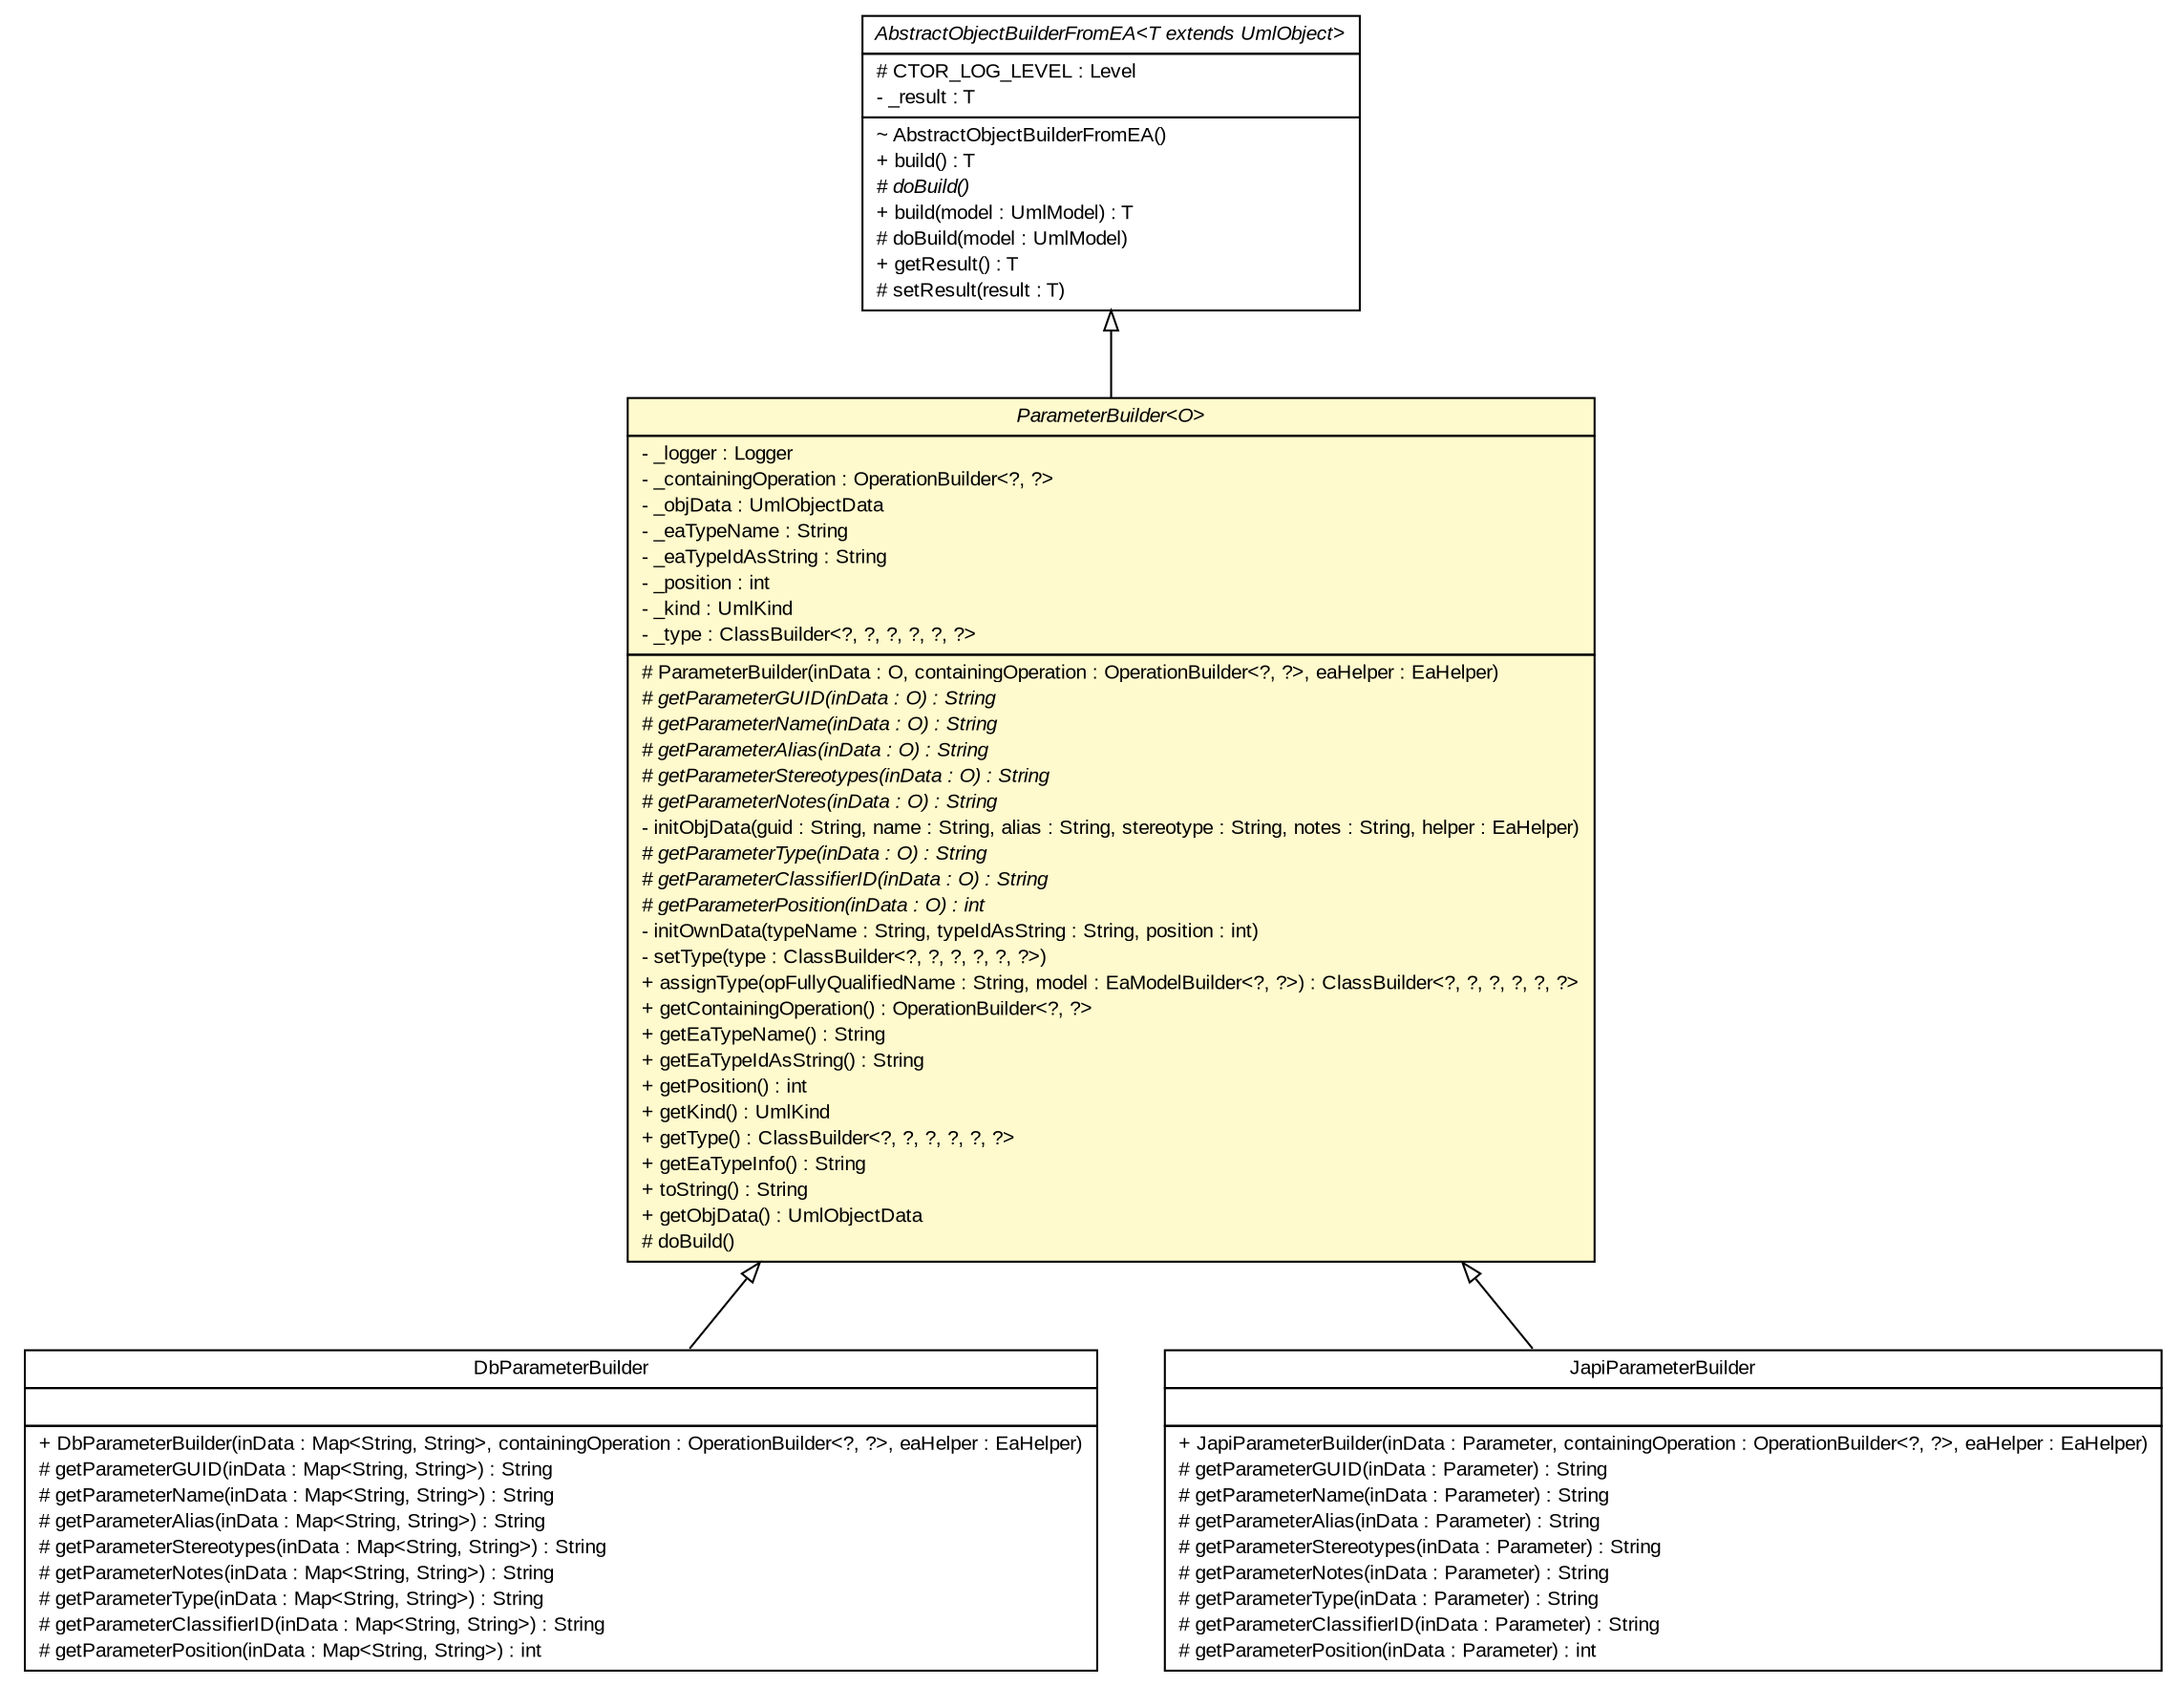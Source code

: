 #!/usr/local/bin/dot
#
# Class diagram 
# Generated by UMLGraph version R5_6_6-6-g3bdff0 (http://www.umlgraph.org/)
#

digraph G {
	edge [fontname="arial",fontsize=10,labelfontname="arial",labelfontsize=10];
	node [fontname="arial",fontsize=10,shape=plaintext];
	nodesep=0.25;
	ranksep=0.5;
	// org.tanjakostic.jcleancim.builder.ea.ParameterBuilder<O>
	c159182 [label=<<table title="org.tanjakostic.jcleancim.builder.ea.ParameterBuilder" border="0" cellborder="1" cellspacing="0" cellpadding="2" port="p" bgcolor="lemonChiffon" href="./ParameterBuilder.html">
		<tr><td><table border="0" cellspacing="0" cellpadding="1">
<tr><td align="center" balign="center"><font face="Arial Italic"> ParameterBuilder&lt;O&gt; </font></td></tr>
		</table></td></tr>
		<tr><td><table border="0" cellspacing="0" cellpadding="1">
<tr><td align="left" balign="left"> - _logger : Logger </td></tr>
<tr><td align="left" balign="left"> - _containingOperation : OperationBuilder&lt;?, ?&gt; </td></tr>
<tr><td align="left" balign="left"> - _objData : UmlObjectData </td></tr>
<tr><td align="left" balign="left"> - _eaTypeName : String </td></tr>
<tr><td align="left" balign="left"> - _eaTypeIdAsString : String </td></tr>
<tr><td align="left" balign="left"> - _position : int </td></tr>
<tr><td align="left" balign="left"> - _kind : UmlKind </td></tr>
<tr><td align="left" balign="left"> - _type : ClassBuilder&lt;?, ?, ?, ?, ?, ?&gt; </td></tr>
		</table></td></tr>
		<tr><td><table border="0" cellspacing="0" cellpadding="1">
<tr><td align="left" balign="left"> # ParameterBuilder(inData : O, containingOperation : OperationBuilder&lt;?, ?&gt;, eaHelper : EaHelper) </td></tr>
<tr><td align="left" balign="left"><font face="Arial Italic" point-size="10.0"> # getParameterGUID(inData : O) : String </font></td></tr>
<tr><td align="left" balign="left"><font face="Arial Italic" point-size="10.0"> # getParameterName(inData : O) : String </font></td></tr>
<tr><td align="left" balign="left"><font face="Arial Italic" point-size="10.0"> # getParameterAlias(inData : O) : String </font></td></tr>
<tr><td align="left" balign="left"><font face="Arial Italic" point-size="10.0"> # getParameterStereotypes(inData : O) : String </font></td></tr>
<tr><td align="left" balign="left"><font face="Arial Italic" point-size="10.0"> # getParameterNotes(inData : O) : String </font></td></tr>
<tr><td align="left" balign="left"> - initObjData(guid : String, name : String, alias : String, stereotype : String, notes : String, helper : EaHelper) </td></tr>
<tr><td align="left" balign="left"><font face="Arial Italic" point-size="10.0"> # getParameterType(inData : O) : String </font></td></tr>
<tr><td align="left" balign="left"><font face="Arial Italic" point-size="10.0"> # getParameterClassifierID(inData : O) : String </font></td></tr>
<tr><td align="left" balign="left"><font face="Arial Italic" point-size="10.0"> # getParameterPosition(inData : O) : int </font></td></tr>
<tr><td align="left" balign="left"> - initOwnData(typeName : String, typeIdAsString : String, position : int) </td></tr>
<tr><td align="left" balign="left"> - setType(type : ClassBuilder&lt;?, ?, ?, ?, ?, ?&gt;) </td></tr>
<tr><td align="left" balign="left"> + assignType(opFullyQualifiedName : String, model : EaModelBuilder&lt;?, ?&gt;) : ClassBuilder&lt;?, ?, ?, ?, ?, ?&gt; </td></tr>
<tr><td align="left" balign="left"> + getContainingOperation() : OperationBuilder&lt;?, ?&gt; </td></tr>
<tr><td align="left" balign="left"> + getEaTypeName() : String </td></tr>
<tr><td align="left" balign="left"> + getEaTypeIdAsString() : String </td></tr>
<tr><td align="left" balign="left"> + getPosition() : int </td></tr>
<tr><td align="left" balign="left"> + getKind() : UmlKind </td></tr>
<tr><td align="left" balign="left"> + getType() : ClassBuilder&lt;?, ?, ?, ?, ?, ?&gt; </td></tr>
<tr><td align="left" balign="left"> + getEaTypeInfo() : String </td></tr>
<tr><td align="left" balign="left"> + toString() : String </td></tr>
<tr><td align="left" balign="left"> + getObjData() : UmlObjectData </td></tr>
<tr><td align="left" balign="left"> # doBuild() </td></tr>
		</table></td></tr>
		</table>>, URL="./ParameterBuilder.html", fontname="arial", fontcolor="black", fontsize=10.0];
	// org.tanjakostic.jcleancim.builder.ea.AbstractObjectBuilderFromEA<T extends org.tanjakostic.jcleancim.model.UmlObject>
	c159199 [label=<<table title="org.tanjakostic.jcleancim.builder.ea.AbstractObjectBuilderFromEA" border="0" cellborder="1" cellspacing="0" cellpadding="2" port="p" href="./AbstractObjectBuilderFromEA.html">
		<tr><td><table border="0" cellspacing="0" cellpadding="1">
<tr><td align="center" balign="center"><font face="Arial Italic"> AbstractObjectBuilderFromEA&lt;T extends UmlObject&gt; </font></td></tr>
		</table></td></tr>
		<tr><td><table border="0" cellspacing="0" cellpadding="1">
<tr><td align="left" balign="left"> # CTOR_LOG_LEVEL : Level </td></tr>
<tr><td align="left" balign="left"> - _result : T </td></tr>
		</table></td></tr>
		<tr><td><table border="0" cellspacing="0" cellpadding="1">
<tr><td align="left" balign="left"> ~ AbstractObjectBuilderFromEA() </td></tr>
<tr><td align="left" balign="left"> + build() : T </td></tr>
<tr><td align="left" balign="left"><font face="Arial Italic" point-size="10.0"> # doBuild() </font></td></tr>
<tr><td align="left" balign="left"> + build(model : UmlModel) : T </td></tr>
<tr><td align="left" balign="left"> # doBuild(model : UmlModel) </td></tr>
<tr><td align="left" balign="left"> + getResult() : T </td></tr>
<tr><td align="left" balign="left"> # setResult(result : T) </td></tr>
		</table></td></tr>
		</table>>, URL="./AbstractObjectBuilderFromEA.html", fontname="arial", fontcolor="black", fontsize=10.0];
	// org.tanjakostic.jcleancim.builder.ea.db.DbParameterBuilder
	c159203 [label=<<table title="org.tanjakostic.jcleancim.builder.ea.db.DbParameterBuilder" border="0" cellborder="1" cellspacing="0" cellpadding="2" port="p" href="./db/DbParameterBuilder.html">
		<tr><td><table border="0" cellspacing="0" cellpadding="1">
<tr><td align="center" balign="center"> DbParameterBuilder </td></tr>
		</table></td></tr>
		<tr><td><table border="0" cellspacing="0" cellpadding="1">
<tr><td align="left" balign="left">  </td></tr>
		</table></td></tr>
		<tr><td><table border="0" cellspacing="0" cellpadding="1">
<tr><td align="left" balign="left"> + DbParameterBuilder(inData : Map&lt;String, String&gt;, containingOperation : OperationBuilder&lt;?, ?&gt;, eaHelper : EaHelper) </td></tr>
<tr><td align="left" balign="left"> # getParameterGUID(inData : Map&lt;String, String&gt;) : String </td></tr>
<tr><td align="left" balign="left"> # getParameterName(inData : Map&lt;String, String&gt;) : String </td></tr>
<tr><td align="left" balign="left"> # getParameterAlias(inData : Map&lt;String, String&gt;) : String </td></tr>
<tr><td align="left" balign="left"> # getParameterStereotypes(inData : Map&lt;String, String&gt;) : String </td></tr>
<tr><td align="left" balign="left"> # getParameterNotes(inData : Map&lt;String, String&gt;) : String </td></tr>
<tr><td align="left" balign="left"> # getParameterType(inData : Map&lt;String, String&gt;) : String </td></tr>
<tr><td align="left" balign="left"> # getParameterClassifierID(inData : Map&lt;String, String&gt;) : String </td></tr>
<tr><td align="left" balign="left"> # getParameterPosition(inData : Map&lt;String, String&gt;) : int </td></tr>
		</table></td></tr>
		</table>>, URL="./db/DbParameterBuilder.html", fontname="arial", fontcolor="black", fontsize=10.0];
	// org.tanjakostic.jcleancim.builder.ea.japi.JapiParameterBuilder
	c159216 [label=<<table title="org.tanjakostic.jcleancim.builder.ea.japi.JapiParameterBuilder" border="0" cellborder="1" cellspacing="0" cellpadding="2" port="p" href="./japi/JapiParameterBuilder.html">
		<tr><td><table border="0" cellspacing="0" cellpadding="1">
<tr><td align="center" balign="center"> JapiParameterBuilder </td></tr>
		</table></td></tr>
		<tr><td><table border="0" cellspacing="0" cellpadding="1">
<tr><td align="left" balign="left">  </td></tr>
		</table></td></tr>
		<tr><td><table border="0" cellspacing="0" cellpadding="1">
<tr><td align="left" balign="left"> + JapiParameterBuilder(inData : Parameter, containingOperation : OperationBuilder&lt;?, ?&gt;, eaHelper : EaHelper) </td></tr>
<tr><td align="left" balign="left"> # getParameterGUID(inData : Parameter) : String </td></tr>
<tr><td align="left" balign="left"> # getParameterName(inData : Parameter) : String </td></tr>
<tr><td align="left" balign="left"> # getParameterAlias(inData : Parameter) : String </td></tr>
<tr><td align="left" balign="left"> # getParameterStereotypes(inData : Parameter) : String </td></tr>
<tr><td align="left" balign="left"> # getParameterNotes(inData : Parameter) : String </td></tr>
<tr><td align="left" balign="left"> # getParameterType(inData : Parameter) : String </td></tr>
<tr><td align="left" balign="left"> # getParameterClassifierID(inData : Parameter) : String </td></tr>
<tr><td align="left" balign="left"> # getParameterPosition(inData : Parameter) : int </td></tr>
		</table></td></tr>
		</table>>, URL="./japi/JapiParameterBuilder.html", fontname="arial", fontcolor="black", fontsize=10.0];
	//org.tanjakostic.jcleancim.builder.ea.ParameterBuilder<O> extends org.tanjakostic.jcleancim.builder.ea.AbstractObjectBuilderFromEA<org.tanjakostic.jcleancim.model.UmlParameter>
	c159199:p -> c159182:p [dir=back,arrowtail=empty];
	//org.tanjakostic.jcleancim.builder.ea.db.DbParameterBuilder extends org.tanjakostic.jcleancim.builder.ea.ParameterBuilder<java.util.Map<java.lang.String, java.lang.String>>
	c159182:p -> c159203:p [dir=back,arrowtail=empty];
	//org.tanjakostic.jcleancim.builder.ea.japi.JapiParameterBuilder extends org.tanjakostic.jcleancim.builder.ea.ParameterBuilder<org.sparx.Parameter>
	c159182:p -> c159216:p [dir=back,arrowtail=empty];
}

